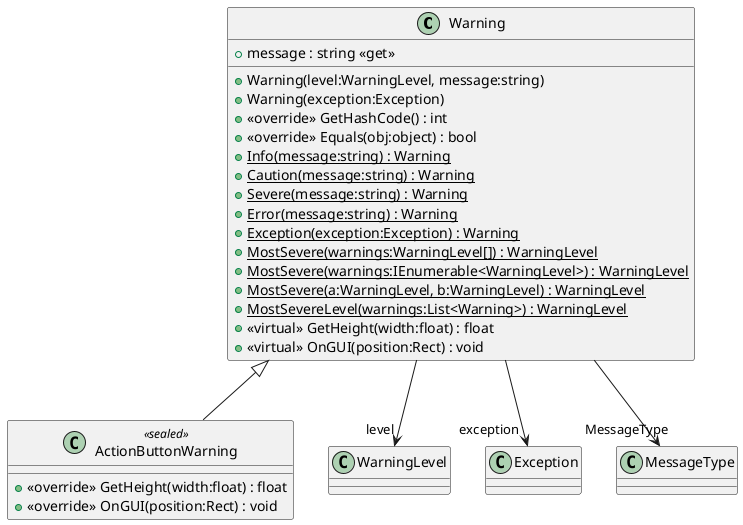 @startuml
class Warning {
    + Warning(level:WarningLevel, message:string)
    + Warning(exception:Exception)
    + message : string <<get>>
    + <<override>> GetHashCode() : int
    + <<override>> Equals(obj:object) : bool
    + {static} Info(message:string) : Warning
    + {static} Caution(message:string) : Warning
    + {static} Severe(message:string) : Warning
    + {static} Error(message:string) : Warning
    + {static} Exception(exception:Exception) : Warning
    + {static} MostSevere(warnings:WarningLevel[]) : WarningLevel
    + {static} MostSevere(warnings:IEnumerable<WarningLevel>) : WarningLevel
    + {static} MostSevere(a:WarningLevel, b:WarningLevel) : WarningLevel
    + {static} MostSevereLevel(warnings:List<Warning>) : WarningLevel
    + <<virtual>> GetHeight(width:float) : float
    + <<virtual>> OnGUI(position:Rect) : void
}
class ActionButtonWarning <<sealed>> {
    + <<override>> GetHeight(width:float) : float
    + <<override>> OnGUI(position:Rect) : void
}
Warning --> "level" WarningLevel
Warning --> "exception" Exception
Warning --> "MessageType" MessageType
Warning <|-- ActionButtonWarning
@enduml
